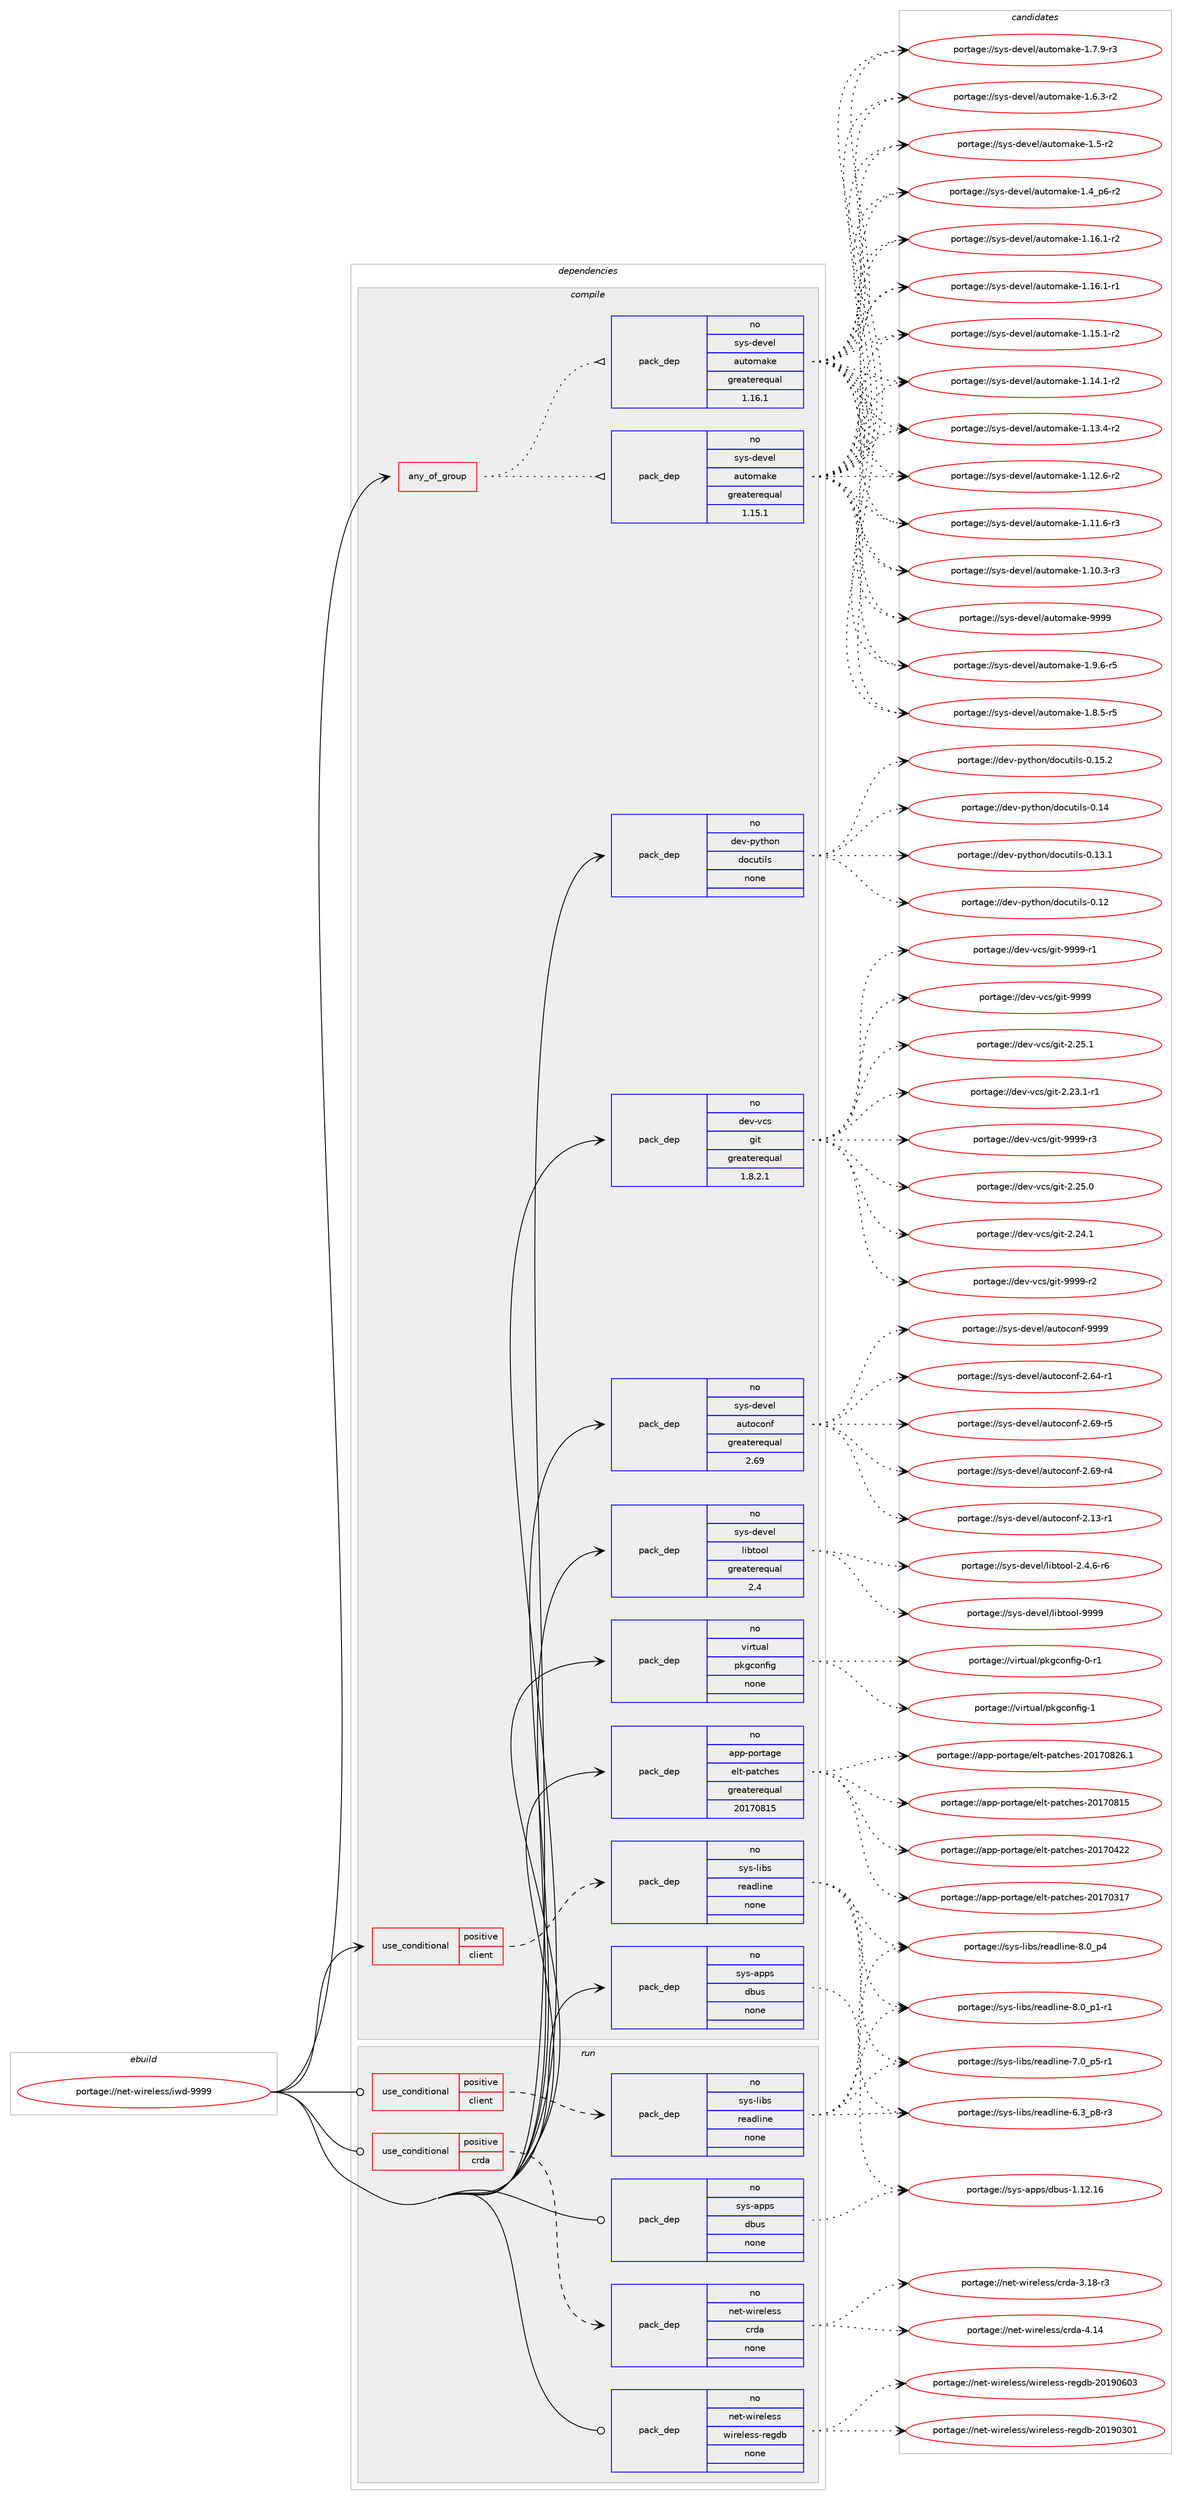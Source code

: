 digraph prolog {

# *************
# Graph options
# *************

newrank=true;
concentrate=true;
compound=true;
graph [rankdir=LR,fontname=Helvetica,fontsize=10,ranksep=1.5];#, ranksep=2.5, nodesep=0.2];
edge  [arrowhead=vee];
node  [fontname=Helvetica,fontsize=10];

# **********
# The ebuild
# **********

subgraph cluster_leftcol {
color=gray;
rank=same;
label=<<i>ebuild</i>>;
id [label="portage://net-wireless/iwd-9999", color=red, width=4, href="../net-wireless/iwd-9999.svg"];
}

# ****************
# The dependencies
# ****************

subgraph cluster_midcol {
color=gray;
label=<<i>dependencies</i>>;
subgraph cluster_compile {
fillcolor="#eeeeee";
style=filled;
label=<<i>compile</i>>;
subgraph any1695 {
dependency107267 [label=<<TABLE BORDER="0" CELLBORDER="1" CELLSPACING="0" CELLPADDING="4"><TR><TD CELLPADDING="10">any_of_group</TD></TR></TABLE>>, shape=none, color=red];subgraph pack84486 {
dependency107268 [label=<<TABLE BORDER="0" CELLBORDER="1" CELLSPACING="0" CELLPADDING="4" WIDTH="220"><TR><TD ROWSPAN="6" CELLPADDING="30">pack_dep</TD></TR><TR><TD WIDTH="110">no</TD></TR><TR><TD>sys-devel</TD></TR><TR><TD>automake</TD></TR><TR><TD>greaterequal</TD></TR><TR><TD>1.16.1</TD></TR></TABLE>>, shape=none, color=blue];
}
dependency107267:e -> dependency107268:w [weight=20,style="dotted",arrowhead="oinv"];
subgraph pack84487 {
dependency107269 [label=<<TABLE BORDER="0" CELLBORDER="1" CELLSPACING="0" CELLPADDING="4" WIDTH="220"><TR><TD ROWSPAN="6" CELLPADDING="30">pack_dep</TD></TR><TR><TD WIDTH="110">no</TD></TR><TR><TD>sys-devel</TD></TR><TR><TD>automake</TD></TR><TR><TD>greaterequal</TD></TR><TR><TD>1.15.1</TD></TR></TABLE>>, shape=none, color=blue];
}
dependency107267:e -> dependency107269:w [weight=20,style="dotted",arrowhead="oinv"];
}
id:e -> dependency107267:w [weight=20,style="solid",arrowhead="vee"];
subgraph cond20995 {
dependency107270 [label=<<TABLE BORDER="0" CELLBORDER="1" CELLSPACING="0" CELLPADDING="4"><TR><TD ROWSPAN="3" CELLPADDING="10">use_conditional</TD></TR><TR><TD>positive</TD></TR><TR><TD>client</TD></TR></TABLE>>, shape=none, color=red];
subgraph pack84488 {
dependency107271 [label=<<TABLE BORDER="0" CELLBORDER="1" CELLSPACING="0" CELLPADDING="4" WIDTH="220"><TR><TD ROWSPAN="6" CELLPADDING="30">pack_dep</TD></TR><TR><TD WIDTH="110">no</TD></TR><TR><TD>sys-libs</TD></TR><TR><TD>readline</TD></TR><TR><TD>none</TD></TR><TR><TD></TD></TR></TABLE>>, shape=none, color=blue];
}
dependency107270:e -> dependency107271:w [weight=20,style="dashed",arrowhead="vee"];
}
id:e -> dependency107270:w [weight=20,style="solid",arrowhead="vee"];
subgraph pack84489 {
dependency107272 [label=<<TABLE BORDER="0" CELLBORDER="1" CELLSPACING="0" CELLPADDING="4" WIDTH="220"><TR><TD ROWSPAN="6" CELLPADDING="30">pack_dep</TD></TR><TR><TD WIDTH="110">no</TD></TR><TR><TD>app-portage</TD></TR><TR><TD>elt-patches</TD></TR><TR><TD>greaterequal</TD></TR><TR><TD>20170815</TD></TR></TABLE>>, shape=none, color=blue];
}
id:e -> dependency107272:w [weight=20,style="solid",arrowhead="vee"];
subgraph pack84490 {
dependency107273 [label=<<TABLE BORDER="0" CELLBORDER="1" CELLSPACING="0" CELLPADDING="4" WIDTH="220"><TR><TD ROWSPAN="6" CELLPADDING="30">pack_dep</TD></TR><TR><TD WIDTH="110">no</TD></TR><TR><TD>dev-python</TD></TR><TR><TD>docutils</TD></TR><TR><TD>none</TD></TR><TR><TD></TD></TR></TABLE>>, shape=none, color=blue];
}
id:e -> dependency107273:w [weight=20,style="solid",arrowhead="vee"];
subgraph pack84491 {
dependency107274 [label=<<TABLE BORDER="0" CELLBORDER="1" CELLSPACING="0" CELLPADDING="4" WIDTH="220"><TR><TD ROWSPAN="6" CELLPADDING="30">pack_dep</TD></TR><TR><TD WIDTH="110">no</TD></TR><TR><TD>dev-vcs</TD></TR><TR><TD>git</TD></TR><TR><TD>greaterequal</TD></TR><TR><TD>1.8.2.1</TD></TR></TABLE>>, shape=none, color=blue];
}
id:e -> dependency107274:w [weight=20,style="solid",arrowhead="vee"];
subgraph pack84492 {
dependency107275 [label=<<TABLE BORDER="0" CELLBORDER="1" CELLSPACING="0" CELLPADDING="4" WIDTH="220"><TR><TD ROWSPAN="6" CELLPADDING="30">pack_dep</TD></TR><TR><TD WIDTH="110">no</TD></TR><TR><TD>sys-apps</TD></TR><TR><TD>dbus</TD></TR><TR><TD>none</TD></TR><TR><TD></TD></TR></TABLE>>, shape=none, color=blue];
}
id:e -> dependency107275:w [weight=20,style="solid",arrowhead="vee"];
subgraph pack84493 {
dependency107276 [label=<<TABLE BORDER="0" CELLBORDER="1" CELLSPACING="0" CELLPADDING="4" WIDTH="220"><TR><TD ROWSPAN="6" CELLPADDING="30">pack_dep</TD></TR><TR><TD WIDTH="110">no</TD></TR><TR><TD>sys-devel</TD></TR><TR><TD>autoconf</TD></TR><TR><TD>greaterequal</TD></TR><TR><TD>2.69</TD></TR></TABLE>>, shape=none, color=blue];
}
id:e -> dependency107276:w [weight=20,style="solid",arrowhead="vee"];
subgraph pack84494 {
dependency107277 [label=<<TABLE BORDER="0" CELLBORDER="1" CELLSPACING="0" CELLPADDING="4" WIDTH="220"><TR><TD ROWSPAN="6" CELLPADDING="30">pack_dep</TD></TR><TR><TD WIDTH="110">no</TD></TR><TR><TD>sys-devel</TD></TR><TR><TD>libtool</TD></TR><TR><TD>greaterequal</TD></TR><TR><TD>2.4</TD></TR></TABLE>>, shape=none, color=blue];
}
id:e -> dependency107277:w [weight=20,style="solid",arrowhead="vee"];
subgraph pack84495 {
dependency107278 [label=<<TABLE BORDER="0" CELLBORDER="1" CELLSPACING="0" CELLPADDING="4" WIDTH="220"><TR><TD ROWSPAN="6" CELLPADDING="30">pack_dep</TD></TR><TR><TD WIDTH="110">no</TD></TR><TR><TD>virtual</TD></TR><TR><TD>pkgconfig</TD></TR><TR><TD>none</TD></TR><TR><TD></TD></TR></TABLE>>, shape=none, color=blue];
}
id:e -> dependency107278:w [weight=20,style="solid",arrowhead="vee"];
}
subgraph cluster_compileandrun {
fillcolor="#eeeeee";
style=filled;
label=<<i>compile and run</i>>;
}
subgraph cluster_run {
fillcolor="#eeeeee";
style=filled;
label=<<i>run</i>>;
subgraph cond20996 {
dependency107279 [label=<<TABLE BORDER="0" CELLBORDER="1" CELLSPACING="0" CELLPADDING="4"><TR><TD ROWSPAN="3" CELLPADDING="10">use_conditional</TD></TR><TR><TD>positive</TD></TR><TR><TD>client</TD></TR></TABLE>>, shape=none, color=red];
subgraph pack84496 {
dependency107280 [label=<<TABLE BORDER="0" CELLBORDER="1" CELLSPACING="0" CELLPADDING="4" WIDTH="220"><TR><TD ROWSPAN="6" CELLPADDING="30">pack_dep</TD></TR><TR><TD WIDTH="110">no</TD></TR><TR><TD>sys-libs</TD></TR><TR><TD>readline</TD></TR><TR><TD>none</TD></TR><TR><TD></TD></TR></TABLE>>, shape=none, color=blue];
}
dependency107279:e -> dependency107280:w [weight=20,style="dashed",arrowhead="vee"];
}
id:e -> dependency107279:w [weight=20,style="solid",arrowhead="odot"];
subgraph cond20997 {
dependency107281 [label=<<TABLE BORDER="0" CELLBORDER="1" CELLSPACING="0" CELLPADDING="4"><TR><TD ROWSPAN="3" CELLPADDING="10">use_conditional</TD></TR><TR><TD>positive</TD></TR><TR><TD>crda</TD></TR></TABLE>>, shape=none, color=red];
subgraph pack84497 {
dependency107282 [label=<<TABLE BORDER="0" CELLBORDER="1" CELLSPACING="0" CELLPADDING="4" WIDTH="220"><TR><TD ROWSPAN="6" CELLPADDING="30">pack_dep</TD></TR><TR><TD WIDTH="110">no</TD></TR><TR><TD>net-wireless</TD></TR><TR><TD>crda</TD></TR><TR><TD>none</TD></TR><TR><TD></TD></TR></TABLE>>, shape=none, color=blue];
}
dependency107281:e -> dependency107282:w [weight=20,style="dashed",arrowhead="vee"];
}
id:e -> dependency107281:w [weight=20,style="solid",arrowhead="odot"];
subgraph pack84498 {
dependency107283 [label=<<TABLE BORDER="0" CELLBORDER="1" CELLSPACING="0" CELLPADDING="4" WIDTH="220"><TR><TD ROWSPAN="6" CELLPADDING="30">pack_dep</TD></TR><TR><TD WIDTH="110">no</TD></TR><TR><TD>net-wireless</TD></TR><TR><TD>wireless-regdb</TD></TR><TR><TD>none</TD></TR><TR><TD></TD></TR></TABLE>>, shape=none, color=blue];
}
id:e -> dependency107283:w [weight=20,style="solid",arrowhead="odot"];
subgraph pack84499 {
dependency107284 [label=<<TABLE BORDER="0" CELLBORDER="1" CELLSPACING="0" CELLPADDING="4" WIDTH="220"><TR><TD ROWSPAN="6" CELLPADDING="30">pack_dep</TD></TR><TR><TD WIDTH="110">no</TD></TR><TR><TD>sys-apps</TD></TR><TR><TD>dbus</TD></TR><TR><TD>none</TD></TR><TR><TD></TD></TR></TABLE>>, shape=none, color=blue];
}
id:e -> dependency107284:w [weight=20,style="solid",arrowhead="odot"];
}
}

# **************
# The candidates
# **************

subgraph cluster_choices {
rank=same;
color=gray;
label=<<i>candidates</i>>;

subgraph choice84486 {
color=black;
nodesep=1;
choice115121115451001011181011084797117116111109971071014557575757 [label="portage://sys-devel/automake-9999", color=red, width=4,href="../sys-devel/automake-9999.svg"];
choice115121115451001011181011084797117116111109971071014549465746544511453 [label="portage://sys-devel/automake-1.9.6-r5", color=red, width=4,href="../sys-devel/automake-1.9.6-r5.svg"];
choice115121115451001011181011084797117116111109971071014549465646534511453 [label="portage://sys-devel/automake-1.8.5-r5", color=red, width=4,href="../sys-devel/automake-1.8.5-r5.svg"];
choice115121115451001011181011084797117116111109971071014549465546574511451 [label="portage://sys-devel/automake-1.7.9-r3", color=red, width=4,href="../sys-devel/automake-1.7.9-r3.svg"];
choice115121115451001011181011084797117116111109971071014549465446514511450 [label="portage://sys-devel/automake-1.6.3-r2", color=red, width=4,href="../sys-devel/automake-1.6.3-r2.svg"];
choice11512111545100101118101108479711711611110997107101454946534511450 [label="portage://sys-devel/automake-1.5-r2", color=red, width=4,href="../sys-devel/automake-1.5-r2.svg"];
choice115121115451001011181011084797117116111109971071014549465295112544511450 [label="portage://sys-devel/automake-1.4_p6-r2", color=red, width=4,href="../sys-devel/automake-1.4_p6-r2.svg"];
choice11512111545100101118101108479711711611110997107101454946495446494511450 [label="portage://sys-devel/automake-1.16.1-r2", color=red, width=4,href="../sys-devel/automake-1.16.1-r2.svg"];
choice11512111545100101118101108479711711611110997107101454946495446494511449 [label="portage://sys-devel/automake-1.16.1-r1", color=red, width=4,href="../sys-devel/automake-1.16.1-r1.svg"];
choice11512111545100101118101108479711711611110997107101454946495346494511450 [label="portage://sys-devel/automake-1.15.1-r2", color=red, width=4,href="../sys-devel/automake-1.15.1-r2.svg"];
choice11512111545100101118101108479711711611110997107101454946495246494511450 [label="portage://sys-devel/automake-1.14.1-r2", color=red, width=4,href="../sys-devel/automake-1.14.1-r2.svg"];
choice11512111545100101118101108479711711611110997107101454946495146524511450 [label="portage://sys-devel/automake-1.13.4-r2", color=red, width=4,href="../sys-devel/automake-1.13.4-r2.svg"];
choice11512111545100101118101108479711711611110997107101454946495046544511450 [label="portage://sys-devel/automake-1.12.6-r2", color=red, width=4,href="../sys-devel/automake-1.12.6-r2.svg"];
choice11512111545100101118101108479711711611110997107101454946494946544511451 [label="portage://sys-devel/automake-1.11.6-r3", color=red, width=4,href="../sys-devel/automake-1.11.6-r3.svg"];
choice11512111545100101118101108479711711611110997107101454946494846514511451 [label="portage://sys-devel/automake-1.10.3-r3", color=red, width=4,href="../sys-devel/automake-1.10.3-r3.svg"];
dependency107268:e -> choice115121115451001011181011084797117116111109971071014557575757:w [style=dotted,weight="100"];
dependency107268:e -> choice115121115451001011181011084797117116111109971071014549465746544511453:w [style=dotted,weight="100"];
dependency107268:e -> choice115121115451001011181011084797117116111109971071014549465646534511453:w [style=dotted,weight="100"];
dependency107268:e -> choice115121115451001011181011084797117116111109971071014549465546574511451:w [style=dotted,weight="100"];
dependency107268:e -> choice115121115451001011181011084797117116111109971071014549465446514511450:w [style=dotted,weight="100"];
dependency107268:e -> choice11512111545100101118101108479711711611110997107101454946534511450:w [style=dotted,weight="100"];
dependency107268:e -> choice115121115451001011181011084797117116111109971071014549465295112544511450:w [style=dotted,weight="100"];
dependency107268:e -> choice11512111545100101118101108479711711611110997107101454946495446494511450:w [style=dotted,weight="100"];
dependency107268:e -> choice11512111545100101118101108479711711611110997107101454946495446494511449:w [style=dotted,weight="100"];
dependency107268:e -> choice11512111545100101118101108479711711611110997107101454946495346494511450:w [style=dotted,weight="100"];
dependency107268:e -> choice11512111545100101118101108479711711611110997107101454946495246494511450:w [style=dotted,weight="100"];
dependency107268:e -> choice11512111545100101118101108479711711611110997107101454946495146524511450:w [style=dotted,weight="100"];
dependency107268:e -> choice11512111545100101118101108479711711611110997107101454946495046544511450:w [style=dotted,weight="100"];
dependency107268:e -> choice11512111545100101118101108479711711611110997107101454946494946544511451:w [style=dotted,weight="100"];
dependency107268:e -> choice11512111545100101118101108479711711611110997107101454946494846514511451:w [style=dotted,weight="100"];
}
subgraph choice84487 {
color=black;
nodesep=1;
choice115121115451001011181011084797117116111109971071014557575757 [label="portage://sys-devel/automake-9999", color=red, width=4,href="../sys-devel/automake-9999.svg"];
choice115121115451001011181011084797117116111109971071014549465746544511453 [label="portage://sys-devel/automake-1.9.6-r5", color=red, width=4,href="../sys-devel/automake-1.9.6-r5.svg"];
choice115121115451001011181011084797117116111109971071014549465646534511453 [label="portage://sys-devel/automake-1.8.5-r5", color=red, width=4,href="../sys-devel/automake-1.8.5-r5.svg"];
choice115121115451001011181011084797117116111109971071014549465546574511451 [label="portage://sys-devel/automake-1.7.9-r3", color=red, width=4,href="../sys-devel/automake-1.7.9-r3.svg"];
choice115121115451001011181011084797117116111109971071014549465446514511450 [label="portage://sys-devel/automake-1.6.3-r2", color=red, width=4,href="../sys-devel/automake-1.6.3-r2.svg"];
choice11512111545100101118101108479711711611110997107101454946534511450 [label="portage://sys-devel/automake-1.5-r2", color=red, width=4,href="../sys-devel/automake-1.5-r2.svg"];
choice115121115451001011181011084797117116111109971071014549465295112544511450 [label="portage://sys-devel/automake-1.4_p6-r2", color=red, width=4,href="../sys-devel/automake-1.4_p6-r2.svg"];
choice11512111545100101118101108479711711611110997107101454946495446494511450 [label="portage://sys-devel/automake-1.16.1-r2", color=red, width=4,href="../sys-devel/automake-1.16.1-r2.svg"];
choice11512111545100101118101108479711711611110997107101454946495446494511449 [label="portage://sys-devel/automake-1.16.1-r1", color=red, width=4,href="../sys-devel/automake-1.16.1-r1.svg"];
choice11512111545100101118101108479711711611110997107101454946495346494511450 [label="portage://sys-devel/automake-1.15.1-r2", color=red, width=4,href="../sys-devel/automake-1.15.1-r2.svg"];
choice11512111545100101118101108479711711611110997107101454946495246494511450 [label="portage://sys-devel/automake-1.14.1-r2", color=red, width=4,href="../sys-devel/automake-1.14.1-r2.svg"];
choice11512111545100101118101108479711711611110997107101454946495146524511450 [label="portage://sys-devel/automake-1.13.4-r2", color=red, width=4,href="../sys-devel/automake-1.13.4-r2.svg"];
choice11512111545100101118101108479711711611110997107101454946495046544511450 [label="portage://sys-devel/automake-1.12.6-r2", color=red, width=4,href="../sys-devel/automake-1.12.6-r2.svg"];
choice11512111545100101118101108479711711611110997107101454946494946544511451 [label="portage://sys-devel/automake-1.11.6-r3", color=red, width=4,href="../sys-devel/automake-1.11.6-r3.svg"];
choice11512111545100101118101108479711711611110997107101454946494846514511451 [label="portage://sys-devel/automake-1.10.3-r3", color=red, width=4,href="../sys-devel/automake-1.10.3-r3.svg"];
dependency107269:e -> choice115121115451001011181011084797117116111109971071014557575757:w [style=dotted,weight="100"];
dependency107269:e -> choice115121115451001011181011084797117116111109971071014549465746544511453:w [style=dotted,weight="100"];
dependency107269:e -> choice115121115451001011181011084797117116111109971071014549465646534511453:w [style=dotted,weight="100"];
dependency107269:e -> choice115121115451001011181011084797117116111109971071014549465546574511451:w [style=dotted,weight="100"];
dependency107269:e -> choice115121115451001011181011084797117116111109971071014549465446514511450:w [style=dotted,weight="100"];
dependency107269:e -> choice11512111545100101118101108479711711611110997107101454946534511450:w [style=dotted,weight="100"];
dependency107269:e -> choice115121115451001011181011084797117116111109971071014549465295112544511450:w [style=dotted,weight="100"];
dependency107269:e -> choice11512111545100101118101108479711711611110997107101454946495446494511450:w [style=dotted,weight="100"];
dependency107269:e -> choice11512111545100101118101108479711711611110997107101454946495446494511449:w [style=dotted,weight="100"];
dependency107269:e -> choice11512111545100101118101108479711711611110997107101454946495346494511450:w [style=dotted,weight="100"];
dependency107269:e -> choice11512111545100101118101108479711711611110997107101454946495246494511450:w [style=dotted,weight="100"];
dependency107269:e -> choice11512111545100101118101108479711711611110997107101454946495146524511450:w [style=dotted,weight="100"];
dependency107269:e -> choice11512111545100101118101108479711711611110997107101454946495046544511450:w [style=dotted,weight="100"];
dependency107269:e -> choice11512111545100101118101108479711711611110997107101454946494946544511451:w [style=dotted,weight="100"];
dependency107269:e -> choice11512111545100101118101108479711711611110997107101454946494846514511451:w [style=dotted,weight="100"];
}
subgraph choice84488 {
color=black;
nodesep=1;
choice11512111545108105981154711410197100108105110101455646489511252 [label="portage://sys-libs/readline-8.0_p4", color=red, width=4,href="../sys-libs/readline-8.0_p4.svg"];
choice115121115451081059811547114101971001081051101014556464895112494511449 [label="portage://sys-libs/readline-8.0_p1-r1", color=red, width=4,href="../sys-libs/readline-8.0_p1-r1.svg"];
choice115121115451081059811547114101971001081051101014555464895112534511449 [label="portage://sys-libs/readline-7.0_p5-r1", color=red, width=4,href="../sys-libs/readline-7.0_p5-r1.svg"];
choice115121115451081059811547114101971001081051101014554465195112564511451 [label="portage://sys-libs/readline-6.3_p8-r3", color=red, width=4,href="../sys-libs/readline-6.3_p8-r3.svg"];
dependency107271:e -> choice11512111545108105981154711410197100108105110101455646489511252:w [style=dotted,weight="100"];
dependency107271:e -> choice115121115451081059811547114101971001081051101014556464895112494511449:w [style=dotted,weight="100"];
dependency107271:e -> choice115121115451081059811547114101971001081051101014555464895112534511449:w [style=dotted,weight="100"];
dependency107271:e -> choice115121115451081059811547114101971001081051101014554465195112564511451:w [style=dotted,weight="100"];
}
subgraph choice84489 {
color=black;
nodesep=1;
choice971121124511211111411697103101471011081164511297116991041011154550484955485650544649 [label="portage://app-portage/elt-patches-20170826.1", color=red, width=4,href="../app-portage/elt-patches-20170826.1.svg"];
choice97112112451121111141169710310147101108116451129711699104101115455048495548564953 [label="portage://app-portage/elt-patches-20170815", color=red, width=4,href="../app-portage/elt-patches-20170815.svg"];
choice97112112451121111141169710310147101108116451129711699104101115455048495548525050 [label="portage://app-portage/elt-patches-20170422", color=red, width=4,href="../app-portage/elt-patches-20170422.svg"];
choice97112112451121111141169710310147101108116451129711699104101115455048495548514955 [label="portage://app-portage/elt-patches-20170317", color=red, width=4,href="../app-portage/elt-patches-20170317.svg"];
dependency107272:e -> choice971121124511211111411697103101471011081164511297116991041011154550484955485650544649:w [style=dotted,weight="100"];
dependency107272:e -> choice97112112451121111141169710310147101108116451129711699104101115455048495548564953:w [style=dotted,weight="100"];
dependency107272:e -> choice97112112451121111141169710310147101108116451129711699104101115455048495548525050:w [style=dotted,weight="100"];
dependency107272:e -> choice97112112451121111141169710310147101108116451129711699104101115455048495548514955:w [style=dotted,weight="100"];
}
subgraph choice84490 {
color=black;
nodesep=1;
choice10010111845112121116104111110471001119911711610510811545484649534650 [label="portage://dev-python/docutils-0.15.2", color=red, width=4,href="../dev-python/docutils-0.15.2.svg"];
choice1001011184511212111610411111047100111991171161051081154548464952 [label="portage://dev-python/docutils-0.14", color=red, width=4,href="../dev-python/docutils-0.14.svg"];
choice10010111845112121116104111110471001119911711610510811545484649514649 [label="portage://dev-python/docutils-0.13.1", color=red, width=4,href="../dev-python/docutils-0.13.1.svg"];
choice1001011184511212111610411111047100111991171161051081154548464950 [label="portage://dev-python/docutils-0.12", color=red, width=4,href="../dev-python/docutils-0.12.svg"];
dependency107273:e -> choice10010111845112121116104111110471001119911711610510811545484649534650:w [style=dotted,weight="100"];
dependency107273:e -> choice1001011184511212111610411111047100111991171161051081154548464952:w [style=dotted,weight="100"];
dependency107273:e -> choice10010111845112121116104111110471001119911711610510811545484649514649:w [style=dotted,weight="100"];
dependency107273:e -> choice1001011184511212111610411111047100111991171161051081154548464950:w [style=dotted,weight="100"];
}
subgraph choice84491 {
color=black;
nodesep=1;
choice10010111845118991154710310511645575757574511451 [label="portage://dev-vcs/git-9999-r3", color=red, width=4,href="../dev-vcs/git-9999-r3.svg"];
choice10010111845118991154710310511645575757574511450 [label="portage://dev-vcs/git-9999-r2", color=red, width=4,href="../dev-vcs/git-9999-r2.svg"];
choice10010111845118991154710310511645575757574511449 [label="portage://dev-vcs/git-9999-r1", color=red, width=4,href="../dev-vcs/git-9999-r1.svg"];
choice1001011184511899115471031051164557575757 [label="portage://dev-vcs/git-9999", color=red, width=4,href="../dev-vcs/git-9999.svg"];
choice10010111845118991154710310511645504650534649 [label="portage://dev-vcs/git-2.25.1", color=red, width=4,href="../dev-vcs/git-2.25.1.svg"];
choice10010111845118991154710310511645504650534648 [label="portage://dev-vcs/git-2.25.0", color=red, width=4,href="../dev-vcs/git-2.25.0.svg"];
choice10010111845118991154710310511645504650524649 [label="portage://dev-vcs/git-2.24.1", color=red, width=4,href="../dev-vcs/git-2.24.1.svg"];
choice100101118451189911547103105116455046505146494511449 [label="portage://dev-vcs/git-2.23.1-r1", color=red, width=4,href="../dev-vcs/git-2.23.1-r1.svg"];
dependency107274:e -> choice10010111845118991154710310511645575757574511451:w [style=dotted,weight="100"];
dependency107274:e -> choice10010111845118991154710310511645575757574511450:w [style=dotted,weight="100"];
dependency107274:e -> choice10010111845118991154710310511645575757574511449:w [style=dotted,weight="100"];
dependency107274:e -> choice1001011184511899115471031051164557575757:w [style=dotted,weight="100"];
dependency107274:e -> choice10010111845118991154710310511645504650534649:w [style=dotted,weight="100"];
dependency107274:e -> choice10010111845118991154710310511645504650534648:w [style=dotted,weight="100"];
dependency107274:e -> choice10010111845118991154710310511645504650524649:w [style=dotted,weight="100"];
dependency107274:e -> choice100101118451189911547103105116455046505146494511449:w [style=dotted,weight="100"];
}
subgraph choice84492 {
color=black;
nodesep=1;
choice115121115459711211211547100981171154549464950464954 [label="portage://sys-apps/dbus-1.12.16", color=red, width=4,href="../sys-apps/dbus-1.12.16.svg"];
dependency107275:e -> choice115121115459711211211547100981171154549464950464954:w [style=dotted,weight="100"];
}
subgraph choice84493 {
color=black;
nodesep=1;
choice115121115451001011181011084797117116111991111101024557575757 [label="portage://sys-devel/autoconf-9999", color=red, width=4,href="../sys-devel/autoconf-9999.svg"];
choice1151211154510010111810110847971171161119911111010245504654574511453 [label="portage://sys-devel/autoconf-2.69-r5", color=red, width=4,href="../sys-devel/autoconf-2.69-r5.svg"];
choice1151211154510010111810110847971171161119911111010245504654574511452 [label="portage://sys-devel/autoconf-2.69-r4", color=red, width=4,href="../sys-devel/autoconf-2.69-r4.svg"];
choice1151211154510010111810110847971171161119911111010245504654524511449 [label="portage://sys-devel/autoconf-2.64-r1", color=red, width=4,href="../sys-devel/autoconf-2.64-r1.svg"];
choice1151211154510010111810110847971171161119911111010245504649514511449 [label="portage://sys-devel/autoconf-2.13-r1", color=red, width=4,href="../sys-devel/autoconf-2.13-r1.svg"];
dependency107276:e -> choice115121115451001011181011084797117116111991111101024557575757:w [style=dotted,weight="100"];
dependency107276:e -> choice1151211154510010111810110847971171161119911111010245504654574511453:w [style=dotted,weight="100"];
dependency107276:e -> choice1151211154510010111810110847971171161119911111010245504654574511452:w [style=dotted,weight="100"];
dependency107276:e -> choice1151211154510010111810110847971171161119911111010245504654524511449:w [style=dotted,weight="100"];
dependency107276:e -> choice1151211154510010111810110847971171161119911111010245504649514511449:w [style=dotted,weight="100"];
}
subgraph choice84494 {
color=black;
nodesep=1;
choice1151211154510010111810110847108105981161111111084557575757 [label="portage://sys-devel/libtool-9999", color=red, width=4,href="../sys-devel/libtool-9999.svg"];
choice1151211154510010111810110847108105981161111111084550465246544511454 [label="portage://sys-devel/libtool-2.4.6-r6", color=red, width=4,href="../sys-devel/libtool-2.4.6-r6.svg"];
dependency107277:e -> choice1151211154510010111810110847108105981161111111084557575757:w [style=dotted,weight="100"];
dependency107277:e -> choice1151211154510010111810110847108105981161111111084550465246544511454:w [style=dotted,weight="100"];
}
subgraph choice84495 {
color=black;
nodesep=1;
choice1181051141161179710847112107103991111101021051034549 [label="portage://virtual/pkgconfig-1", color=red, width=4,href="../virtual/pkgconfig-1.svg"];
choice11810511411611797108471121071039911111010210510345484511449 [label="portage://virtual/pkgconfig-0-r1", color=red, width=4,href="../virtual/pkgconfig-0-r1.svg"];
dependency107278:e -> choice1181051141161179710847112107103991111101021051034549:w [style=dotted,weight="100"];
dependency107278:e -> choice11810511411611797108471121071039911111010210510345484511449:w [style=dotted,weight="100"];
}
subgraph choice84496 {
color=black;
nodesep=1;
choice11512111545108105981154711410197100108105110101455646489511252 [label="portage://sys-libs/readline-8.0_p4", color=red, width=4,href="../sys-libs/readline-8.0_p4.svg"];
choice115121115451081059811547114101971001081051101014556464895112494511449 [label="portage://sys-libs/readline-8.0_p1-r1", color=red, width=4,href="../sys-libs/readline-8.0_p1-r1.svg"];
choice115121115451081059811547114101971001081051101014555464895112534511449 [label="portage://sys-libs/readline-7.0_p5-r1", color=red, width=4,href="../sys-libs/readline-7.0_p5-r1.svg"];
choice115121115451081059811547114101971001081051101014554465195112564511451 [label="portage://sys-libs/readline-6.3_p8-r3", color=red, width=4,href="../sys-libs/readline-6.3_p8-r3.svg"];
dependency107280:e -> choice11512111545108105981154711410197100108105110101455646489511252:w [style=dotted,weight="100"];
dependency107280:e -> choice115121115451081059811547114101971001081051101014556464895112494511449:w [style=dotted,weight="100"];
dependency107280:e -> choice115121115451081059811547114101971001081051101014555464895112534511449:w [style=dotted,weight="100"];
dependency107280:e -> choice115121115451081059811547114101971001081051101014554465195112564511451:w [style=dotted,weight="100"];
}
subgraph choice84497 {
color=black;
nodesep=1;
choice110101116451191051141011081011151154799114100974552464952 [label="portage://net-wireless/crda-4.14", color=red, width=4,href="../net-wireless/crda-4.14.svg"];
choice1101011164511910511410110810111511547991141009745514649564511451 [label="portage://net-wireless/crda-3.18-r3", color=red, width=4,href="../net-wireless/crda-3.18-r3.svg"];
dependency107282:e -> choice110101116451191051141011081011151154799114100974552464952:w [style=dotted,weight="100"];
dependency107282:e -> choice1101011164511910511410110810111511547991141009745514649564511451:w [style=dotted,weight="100"];
}
subgraph choice84498 {
color=black;
nodesep=1;
choice11010111645119105114101108101115115471191051141011081011151154511410110310098455048495748544851 [label="portage://net-wireless/wireless-regdb-20190603", color=red, width=4,href="../net-wireless/wireless-regdb-20190603.svg"];
choice11010111645119105114101108101115115471191051141011081011151154511410110310098455048495748514849 [label="portage://net-wireless/wireless-regdb-20190301", color=red, width=4,href="../net-wireless/wireless-regdb-20190301.svg"];
dependency107283:e -> choice11010111645119105114101108101115115471191051141011081011151154511410110310098455048495748544851:w [style=dotted,weight="100"];
dependency107283:e -> choice11010111645119105114101108101115115471191051141011081011151154511410110310098455048495748514849:w [style=dotted,weight="100"];
}
subgraph choice84499 {
color=black;
nodesep=1;
choice115121115459711211211547100981171154549464950464954 [label="portage://sys-apps/dbus-1.12.16", color=red, width=4,href="../sys-apps/dbus-1.12.16.svg"];
dependency107284:e -> choice115121115459711211211547100981171154549464950464954:w [style=dotted,weight="100"];
}
}

}
